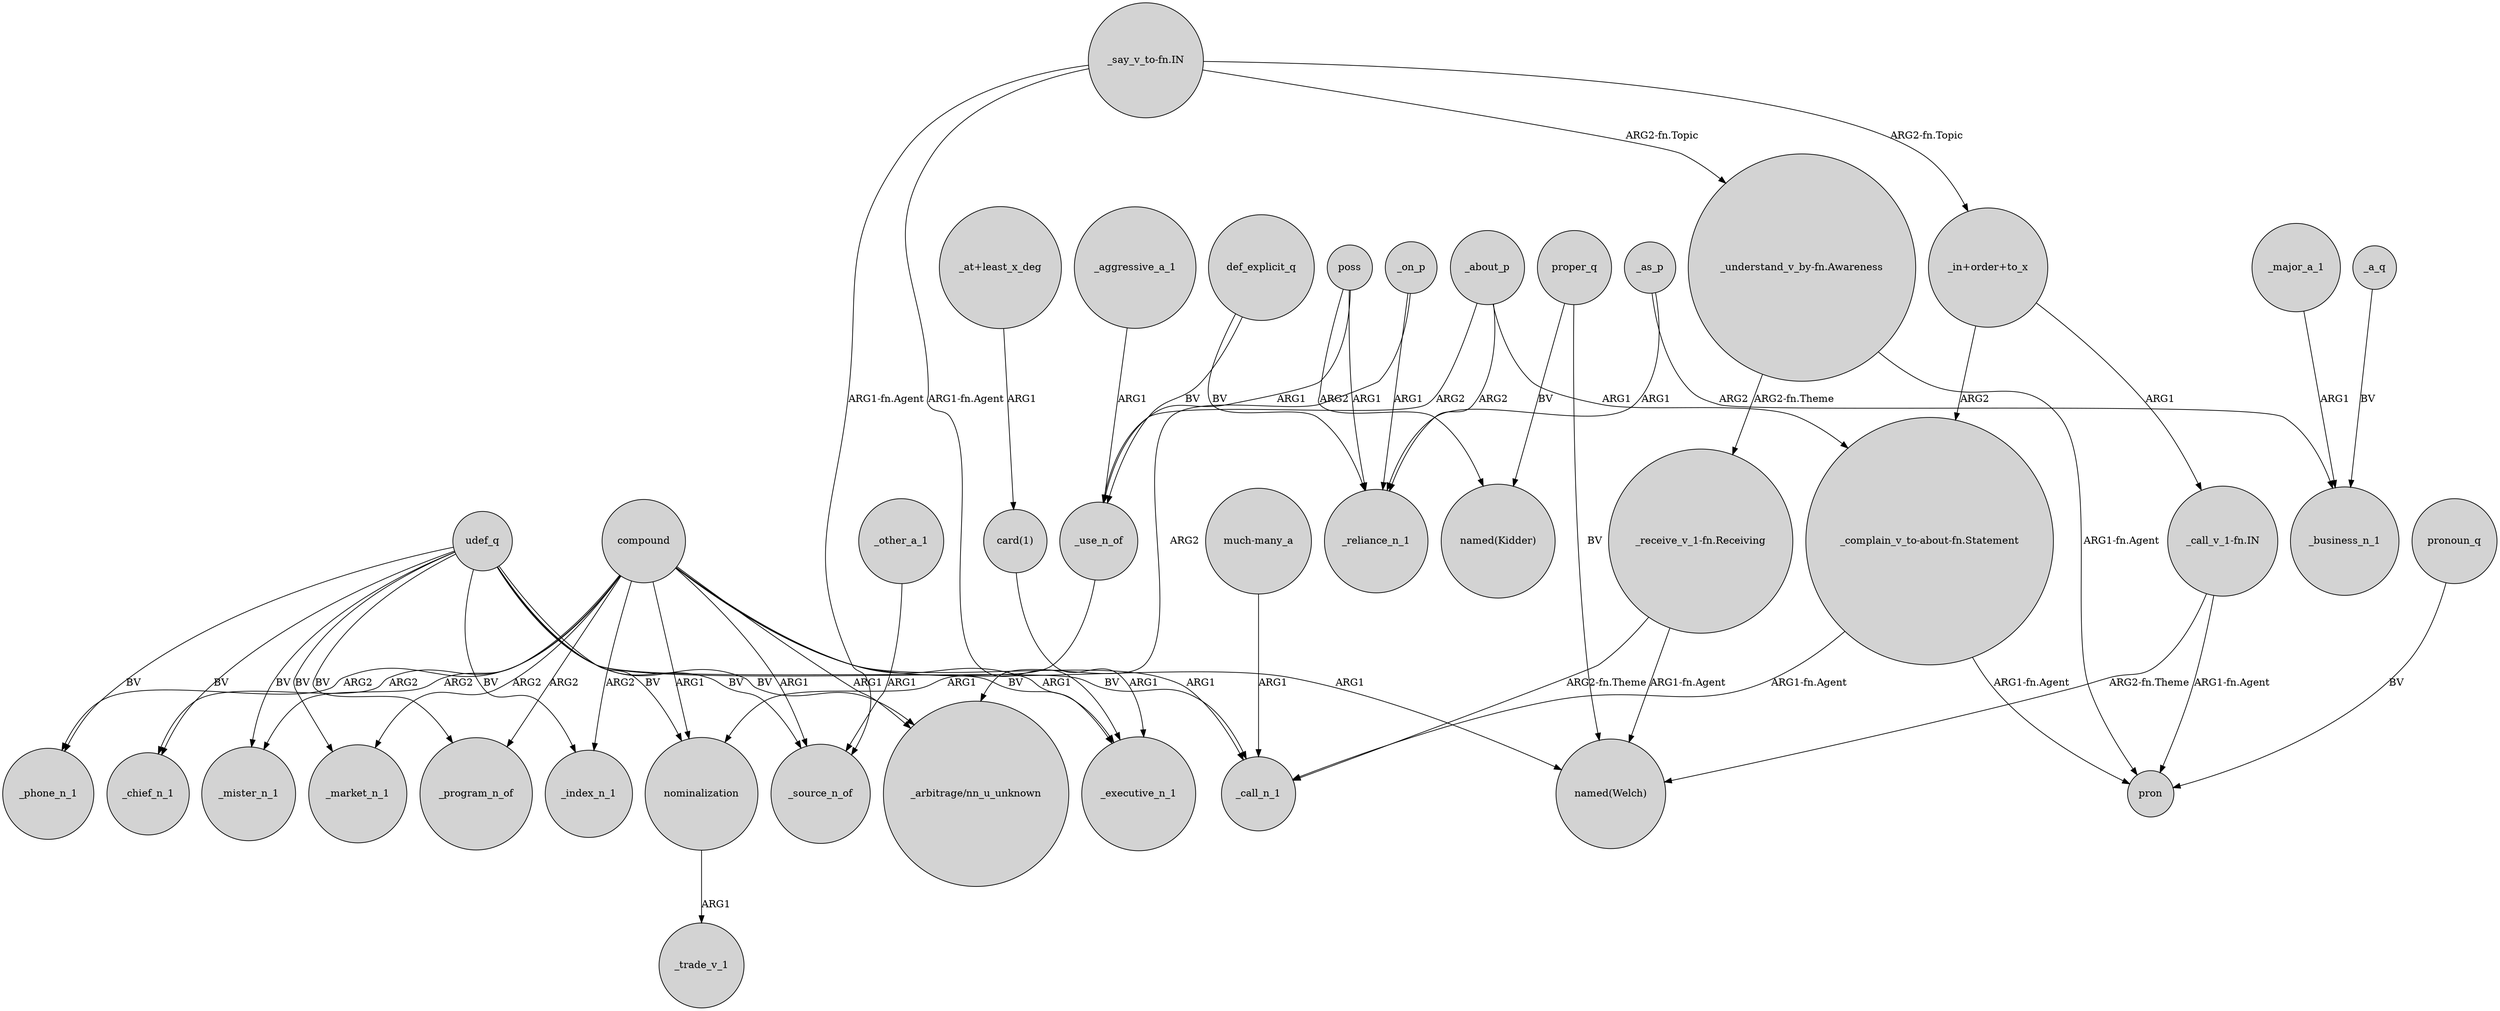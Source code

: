 digraph {
	node [shape=circle style=filled]
	compound -> _market_n_1 [label=ARG2]
	compound -> _program_n_of [label=ARG2]
	poss -> "named(Kidder)" [label=ARG2]
	_a_q -> _business_n_1 [label=BV]
	compound -> _source_n_of [label=ARG1]
	_about_p -> _reliance_n_1 [label=ARG2]
	def_explicit_q -> _reliance_n_1 [label=BV]
	poss -> _use_n_of [label=ARG1]
	compound -> _index_n_1 [label=ARG2]
	udef_q -> _executive_n_1 [label=BV]
	"_say_v_to-fn.IN" -> "_understand_v_by-fn.Awareness" [label="ARG2-fn.Topic"]
	"_in+order+to_x" -> "_call_v_1-fn.IN" [label=ARG1]
	"_at+least_x_deg" -> "card(1)" [label=ARG1]
	_about_p -> "_complain_v_to-about-fn.Statement" [label=ARG1]
	"_understand_v_by-fn.Awareness" -> pron [label="ARG1-fn.Agent"]
	compound -> _mister_n_1 [label=ARG2]
	_other_a_1 -> _source_n_of [label=ARG1]
	"_understand_v_by-fn.Awareness" -> "_receive_v_1-fn.Receiving" [label="ARG2-fn.Theme"]
	"_say_v_to-fn.IN" -> _source_n_of [label="ARG1-fn.Agent"]
	compound -> _executive_n_1 [label=ARG1]
	udef_q -> _mister_n_1 [label=BV]
	"_call_v_1-fn.IN" -> pron [label="ARG1-fn.Agent"]
	udef_q -> _program_n_of [label=BV]
	"card(1)" -> _executive_n_1 [label=ARG1]
	udef_q -> _market_n_1 [label=BV]
	compound -> "named(Welch)" [label=ARG1]
	"_in+order+to_x" -> "_complain_v_to-about-fn.Statement" [label=ARG2]
	nominalization -> _trade_v_1 [label=ARG1]
	"_receive_v_1-fn.Receiving" -> _call_n_1 [label="ARG2-fn.Theme"]
	poss -> _reliance_n_1 [label=ARG1]
	udef_q -> _index_n_1 [label=BV]
	compound -> _phone_n_1 [label=ARG2]
	compound -> _chief_n_1 [label=ARG2]
	"_say_v_to-fn.IN" -> "_in+order+to_x" [label="ARG2-fn.Topic"]
	_aggressive_a_1 -> _use_n_of [label=ARG1]
	_as_p -> _business_n_1 [label=ARG2]
	pronoun_q -> pron [label=BV]
	"_say_v_to-fn.IN" -> _executive_n_1 [label="ARG1-fn.Agent"]
	udef_q -> _chief_n_1 [label=BV]
	def_explicit_q -> _use_n_of [label=BV]
	_major_a_1 -> _business_n_1 [label=ARG1]
	udef_q -> "_arbitrage/nn_u_unknown" [label=BV]
	proper_q -> "named(Kidder)" [label=BV]
	_use_n_of -> nominalization [label=ARG1]
	compound -> "_arbitrage/nn_u_unknown" [label=ARG1]
	_as_p -> _reliance_n_1 [label=ARG1]
	udef_q -> nominalization [label=BV]
	"_complain_v_to-about-fn.Statement" -> _call_n_1 [label="ARG1-fn.Agent"]
	_on_p -> "_arbitrage/nn_u_unknown" [label=ARG2]
	_on_p -> _reliance_n_1 [label=ARG1]
	"_call_v_1-fn.IN" -> "named(Welch)" [label="ARG2-fn.Theme"]
	proper_q -> "named(Welch)" [label=BV]
	compound -> _call_n_1 [label=ARG1]
	"much-many_a" -> _call_n_1 [label=ARG1]
	udef_q -> _source_n_of [label=BV]
	udef_q -> _phone_n_1 [label=BV]
	_about_p -> _use_n_of [label=ARG2]
	compound -> nominalization [label=ARG1]
	"_receive_v_1-fn.Receiving" -> "named(Welch)" [label="ARG1-fn.Agent"]
	"_complain_v_to-about-fn.Statement" -> pron [label="ARG1-fn.Agent"]
	udef_q -> _call_n_1 [label=BV]
}

